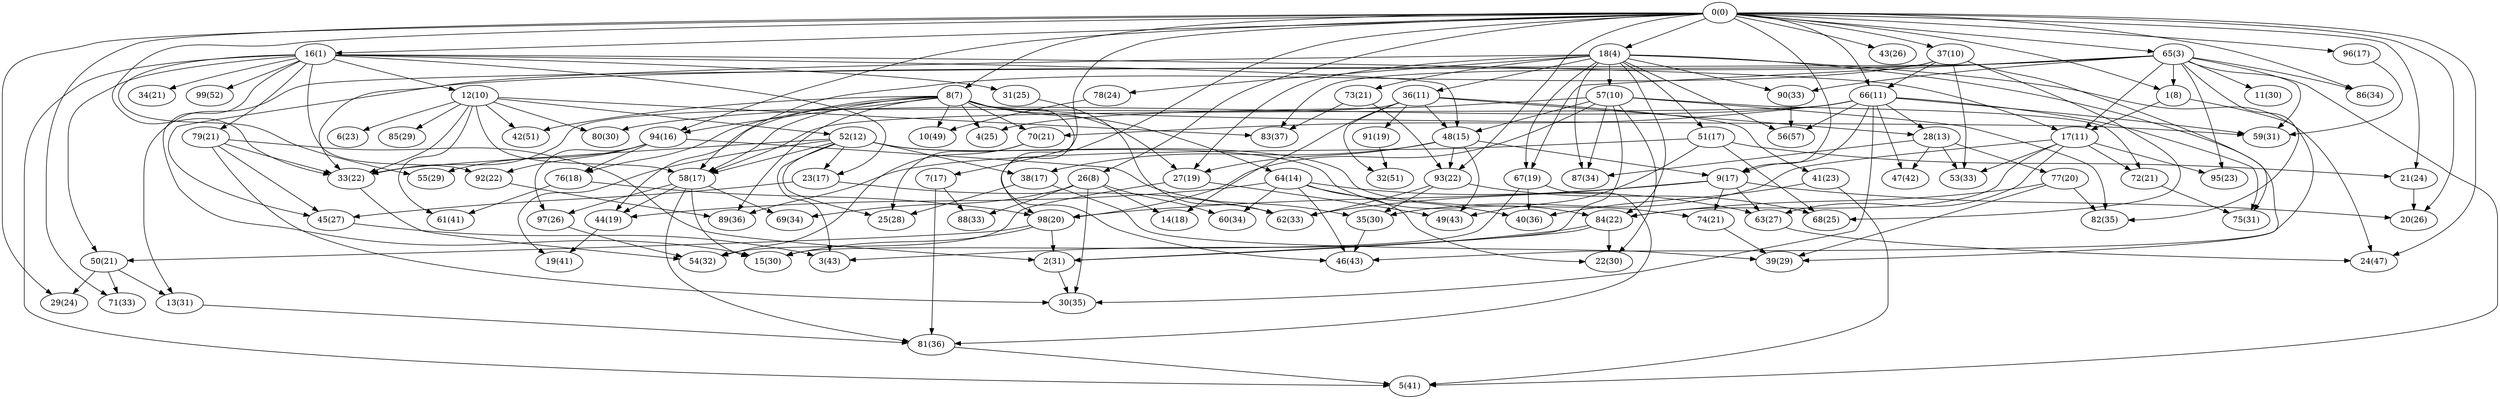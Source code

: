 digraph {
0 [label = "0(0)"]
1 [label = "1(8)"]
2 [label = "2(31)"]
3 [label = "3(43)"]
4 [label = "4(25)"]
5 [label = "5(41)"]
6 [label = "6(23)"]
7 [label = "7(17)"]
8 [label = "8(7)"]
9 [label = "9(17)"]
10 [label = "10(49)"]
11 [label = "11(30)"]
12 [label = "12(10)"]
13 [label = "13(31)"]
14 [label = "14(18)"]
15 [label = "15(30)"]
16 [label = "16(1)"]
17 [label = "17(11)"]
18 [label = "18(4)"]
19 [label = "19(41)"]
20 [label = "20(26)"]
21 [label = "21(24)"]
22 [label = "22(30)"]
23 [label = "23(17)"]
24 [label = "24(47)"]
25 [label = "25(28)"]
26 [label = "26(8)"]
27 [label = "27(19)"]
28 [label = "28(13)"]
29 [label = "29(24)"]
30 [label = "30(35)"]
31 [label = "31(25)"]
32 [label = "32(51)"]
33 [label = "33(22)"]
34 [label = "34(21)"]
35 [label = "35(30)"]
36 [label = "36(11)"]
37 [label = "37(10)"]
38 [label = "38(17)"]
39 [label = "39(29)"]
40 [label = "40(36)"]
41 [label = "41(23)"]
42 [label = "42(51)"]
43 [label = "43(26)"]
44 [label = "44(19)"]
45 [label = "45(27)"]
46 [label = "46(43)"]
47 [label = "47(42)"]
48 [label = "48(15)"]
49 [label = "49(43)"]
50 [label = "50(21)"]
51 [label = "51(17)"]
52 [label = "52(12)"]
53 [label = "53(33)"]
54 [label = "54(32)"]
55 [label = "55(29)"]
56 [label = "56(57)"]
57 [label = "57(10)"]
58 [label = "58(17)"]
59 [label = "59(31)"]
60 [label = "60(34)"]
61 [label = "61(41)"]
62 [label = "62(33)"]
63 [label = "63(27)"]
64 [label = "64(14)"]
65 [label = "65(3)"]
66 [label = "66(11)"]
67 [label = "67(19)"]
68 [label = "68(25)"]
69 [label = "69(34)"]
70 [label = "70(21)"]
71 [label = "71(33)"]
72 [label = "72(21)"]
73 [label = "73(21)"]
74 [label = "74(21)"]
75 [label = "75(31)"]
76 [label = "76(18)"]
77 [label = "77(20)"]
78 [label = "78(24)"]
79 [label = "79(21)"]
80 [label = "80(30)"]
81 [label = "81(36)"]
82 [label = "82(35)"]
83 [label = "83(37)"]
84 [label = "84(22)"]
85 [label = "85(29)"]
86 [label = "86(34)"]
87 [label = "87(34)"]
88 [label = "88(33)"]
89 [label = "89(36)"]
90 [label = "90(33)"]
91 [label = "91(19)"]
92 [label = "92(22)"]
93 [label = "93(22)"]
94 [label = "94(16)"]
95 [label = "95(23)"]
96 [label = "96(17)"]
97 [label = "97(26)"]
98 [label = "98(20)"]
99 [label = "99(52)"]
	0->86;
	0->9;
	0->16;
	0->1;
	0->8;
	0->93;
	0->65;
	0->18;
	0->37;
	0->94;
	0->20;
	0->26;
	0->29;
	0->43;
	0->71;
	0->98;
	0->66;
	0->24;
	0->7;
	0->96;
	0->21;
	0->33;
	16->99;
	16->48;
	16->31;
	16->15;
	16->17;
	16->50;
	16->92;
	16->12;
	16->55;
	16->34;
	16->79;
	16->5;
	16->23;
	65->13;
	65->82;
	65->5;
	65->17;
	65->59;
	65->67;
	65->45;
	65->90;
	65->86;
	65->11;
	65->95;
	65->1;
	18->56;
	18->84;
	18->78;
	18->87;
	18->27;
	18->36;
	18->67;
	18->51;
	18->73;
	18->24;
	18->90;
	18->33;
	18->57;
	18->39;
	8->46;
	8->70;
	8->58;
	8->42;
	8->94;
	8->27;
	8->44;
	8->59;
	8->76;
	8->4;
	8->64;
	8->10;
	8->89;
	1->46;
	1->17;
	26->69;
	26->88;
	26->30;
	26->60;
	26->14;
	57->72;
	57->22;
	57->48;
	57->4;
	57->98;
	57->82;
	57->2;
	57->87;
	12->6;
	12->33;
	12->85;
	12->42;
	12->80;
	12->58;
	12->83;
	12->52;
	12->61;
	37->58;
	37->75;
	37->53;
	37->66;
	37->83;
	37->68;
	66->47;
	66->56;
	66->75;
	66->9;
	66->30;
	66->58;
	66->80;
	66->28;
	66->70;
	66->59;
	17->95;
	17->72;
	17->84;
	17->63;
	17->53;
	17->35;
	36->91;
	36->41;
	36->14;
	36->48;
	36->28;
	36->32;
	36->33;
	52->19;
	52->58;
	52->23;
	52->74;
	52->38;
	52->25;
	52->3;
	52->84;
	52->33;
	28->77;
	28->53;
	28->87;
	28->47;
	64->44;
	64->63;
	64->40;
	64->46;
	64->22;
	64->60;
	48->93;
	48->38;
	48->27;
	48->49;
	48->9;
	94->97;
	94->55;
	94->92;
	94->76;
	94->35;
	9->62;
	9->74;
	9->20;
	9->98;
	9->63;
	38->39;
	38->25;
	23->45;
	23->62;
	58->44;
	58->97;
	58->81;
	58->69;
	58->15;
	51->68;
	51->21;
	51->49;
	51->89;
	96->59;
	7->81;
	7->88;
	76->61;
	76->98;
	44->19;
	27->49;
	27->54;
	91->32;
	67->40;
	67->15;
	67->81;
	98->50;
	98->15;
	98->2;
	77->84;
	77->82;
	77->39;
	50->71;
	50->29;
	50->13;
	74->39;
	72->75;
	70->54;
	70->25;
	73->93;
	73->83;
	79->30;
	79->33;
	79->2;
	79->45;
	33->54;
	93->62;
	93->68;
	93->35;
	84->3;
	84->22;
	84->2;
	92->89;
	41->40;
	41->5;
	21->20;
	78->10;
	31->62;
	97->54;
	45->3;
	63->24;
	35->46;
	2->30;
	13->81;
	90->56;
	81->5;
}